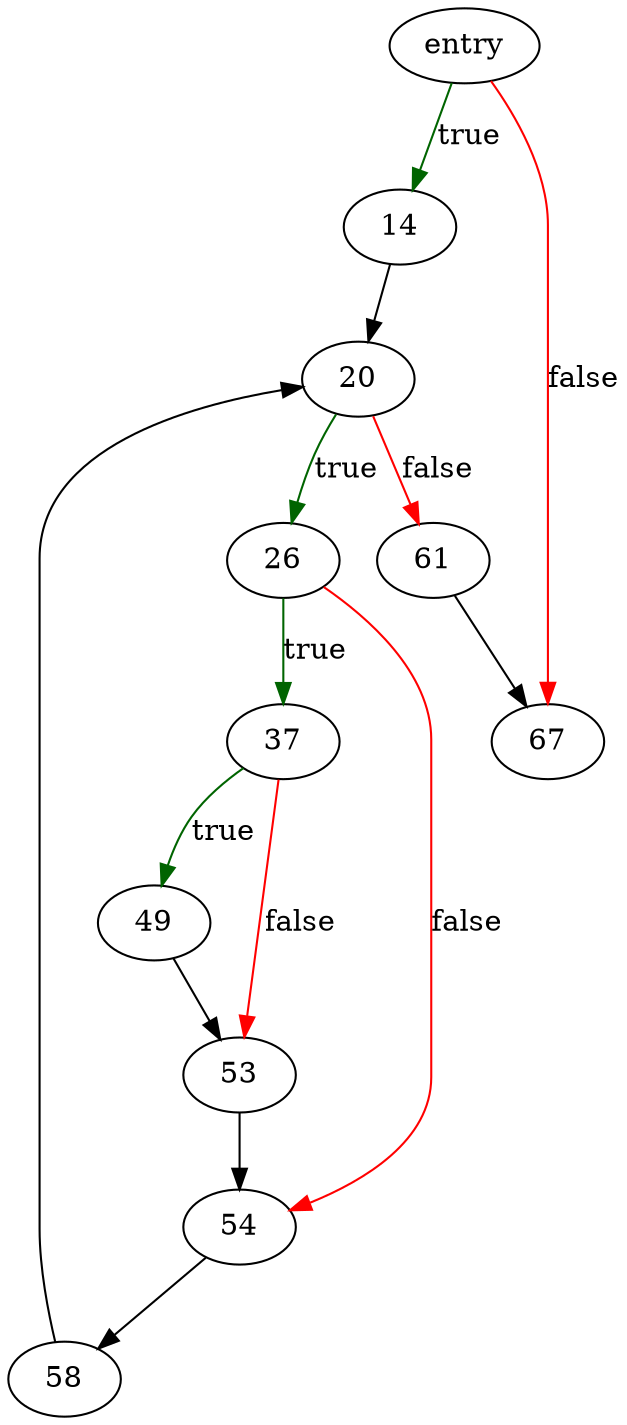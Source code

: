 digraph "callFinaliser" {
	// Node definitions.
	2 [label=entry];
	14;
	20;
	26;
	37;
	49;
	53;
	54;
	58;
	61;
	67;

	// Edge definitions.
	2 -> 14 [
		color=darkgreen
		label=true
	];
	2 -> 67 [
		color=red
		label=false
	];
	14 -> 20;
	20 -> 26 [
		color=darkgreen
		label=true
	];
	20 -> 61 [
		color=red
		label=false
	];
	26 -> 37 [
		color=darkgreen
		label=true
	];
	26 -> 54 [
		color=red
		label=false
	];
	37 -> 49 [
		color=darkgreen
		label=true
	];
	37 -> 53 [
		color=red
		label=false
	];
	49 -> 53;
	53 -> 54;
	54 -> 58;
	58 -> 20;
	61 -> 67;
}
